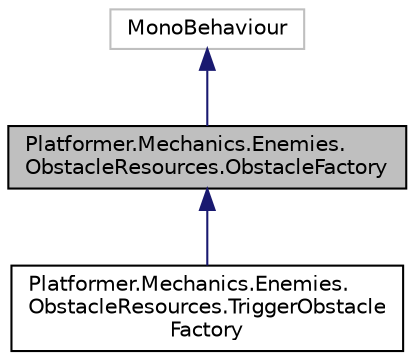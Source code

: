 digraph "Platformer.Mechanics.Enemies.ObstacleResources.ObstacleFactory"
{
 // LATEX_PDF_SIZE
  edge [fontname="Helvetica",fontsize="10",labelfontname="Helvetica",labelfontsize="10"];
  node [fontname="Helvetica",fontsize="10",shape=record];
  Node1 [label="Platformer.Mechanics.Enemies.\lObstacleResources.ObstacleFactory",height=0.2,width=0.4,color="black", fillcolor="grey75", style="filled", fontcolor="black",tooltip="Class that instantiates Obstacles accord to factory method design pattern"];
  Node2 -> Node1 [dir="back",color="midnightblue",fontsize="10",style="solid",fontname="Helvetica"];
  Node2 [label="MonoBehaviour",height=0.2,width=0.4,color="grey75", fillcolor="white", style="filled",tooltip=" "];
  Node1 -> Node3 [dir="back",color="midnightblue",fontsize="10",style="solid",fontname="Helvetica"];
  Node3 [label="Platformer.Mechanics.Enemies.\lObstacleResources.TriggerObstacle\lFactory",height=0.2,width=0.4,color="black", fillcolor="white", style="filled",URL="$class_platformer_1_1_mechanics_1_1_enemies_1_1_obstacle_resources_1_1_trigger_obstacle_factory.html",tooltip="Instantiates a Obstacle when PlayerController collides with the PlayerTrigger of the TriggerObstacleF..."];
}
